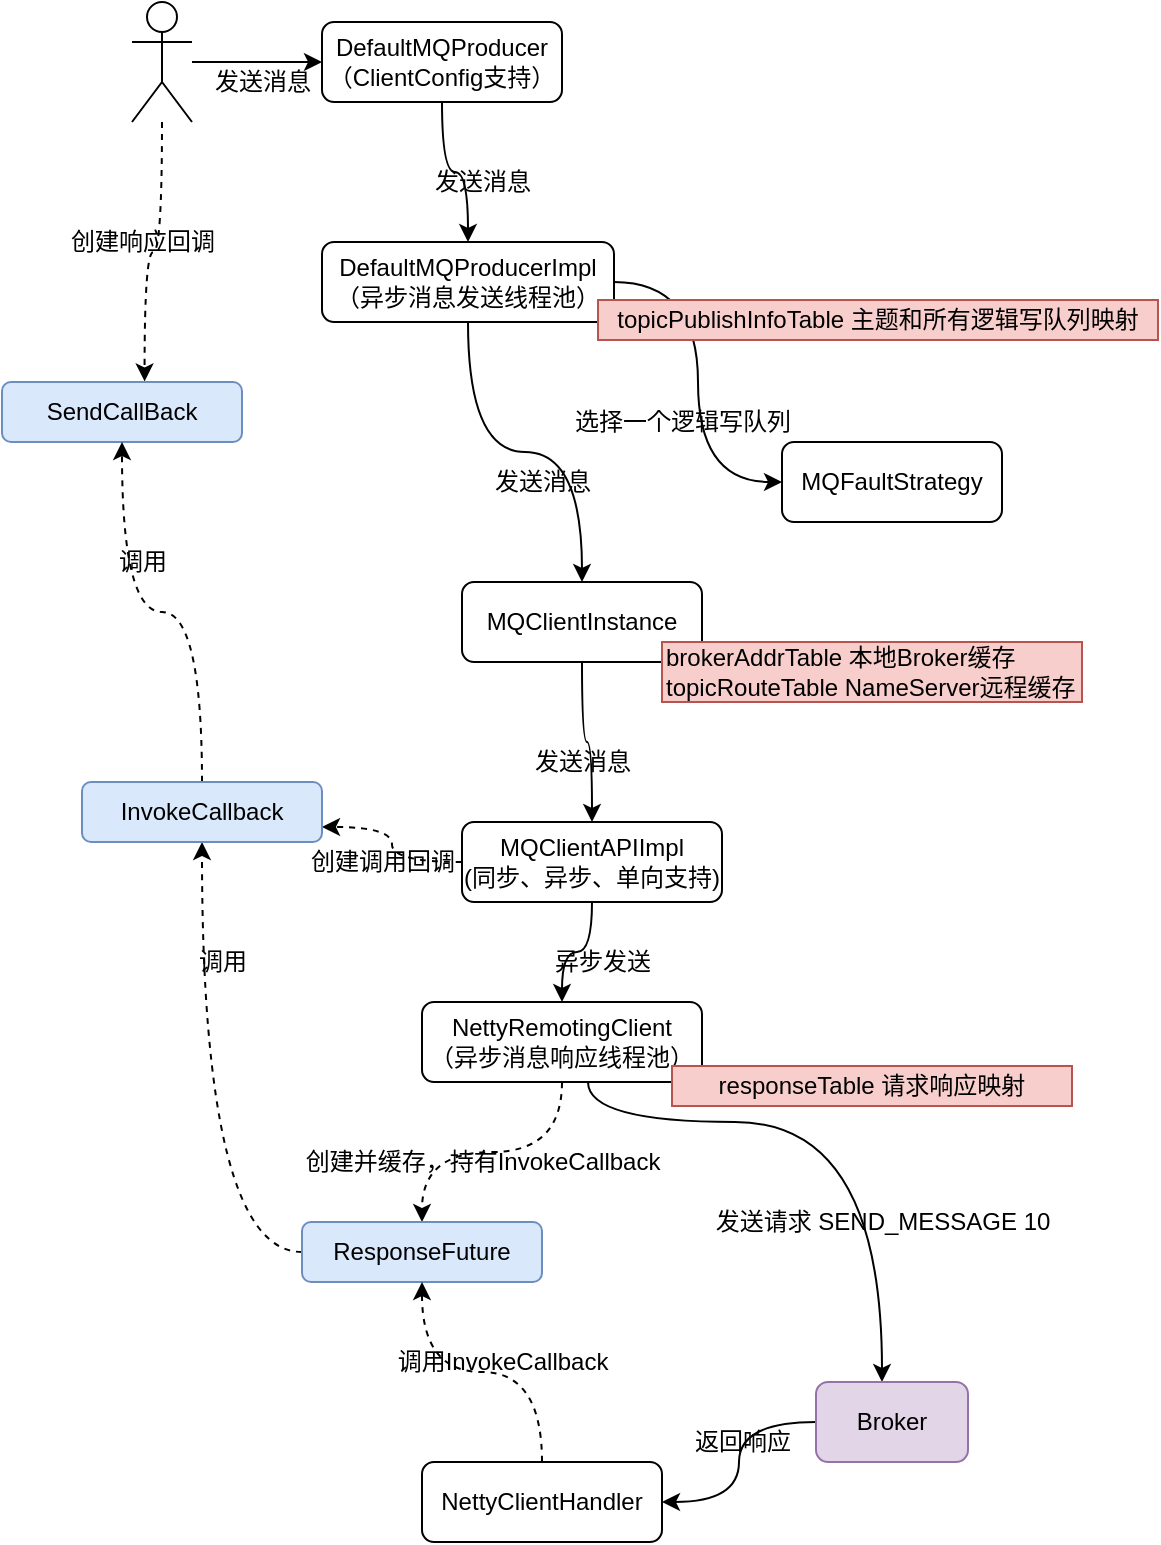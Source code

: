 <mxfile version="15.8.7" type="device"><diagram id="wBaZsNFNzQwRYSgQAT39" name="第 1 页"><mxGraphModel dx="1109" dy="869" grid="1" gridSize="10" guides="1" tooltips="1" connect="1" arrows="1" fold="1" page="1" pageScale="1" pageWidth="827" pageHeight="1169" math="0" shadow="0"><root><mxCell id="0"/><mxCell id="1" parent="0"/><mxCell id="d2ZQ39YLvJVgdSEO3vd9-25" style="edgeStyle=orthogonalEdgeStyle;curved=1;rounded=0;orthogonalLoop=1;jettySize=auto;html=1;entryX=0.5;entryY=0;entryDx=0;entryDy=0;" parent="1" source="d2ZQ39YLvJVgdSEO3vd9-1" target="d2ZQ39YLvJVgdSEO3vd9-2" edge="1"><mxGeometry relative="1" as="geometry"/></mxCell><mxCell id="d2ZQ39YLvJVgdSEO3vd9-1" value="DefaultMQProducer&lt;br&gt;（ClientConfig支持）" style="rounded=1;whiteSpace=wrap;html=1;" parent="1" vertex="1"><mxGeometry x="300" y="100" width="120" height="40" as="geometry"/></mxCell><mxCell id="d2ZQ39YLvJVgdSEO3vd9-33" style="edgeStyle=orthogonalEdgeStyle;curved=1;rounded=0;orthogonalLoop=1;jettySize=auto;html=1;entryX=0;entryY=0.5;entryDx=0;entryDy=0;" parent="1" source="d2ZQ39YLvJVgdSEO3vd9-2" target="d2ZQ39YLvJVgdSEO3vd9-32" edge="1"><mxGeometry relative="1" as="geometry"/></mxCell><mxCell id="d2ZQ39YLvJVgdSEO3vd9-35" style="edgeStyle=orthogonalEdgeStyle;curved=1;rounded=0;orthogonalLoop=1;jettySize=auto;html=1;" parent="1" source="d2ZQ39YLvJVgdSEO3vd9-2" target="d2ZQ39YLvJVgdSEO3vd9-6" edge="1"><mxGeometry relative="1" as="geometry"/></mxCell><mxCell id="d2ZQ39YLvJVgdSEO3vd9-2" value="DefaultMQProducerImpl&lt;br&gt;（异步消息发送线程池）" style="rounded=1;whiteSpace=wrap;html=1;" parent="1" vertex="1"><mxGeometry x="300" y="210" width="146" height="40" as="geometry"/></mxCell><mxCell id="d2ZQ39YLvJVgdSEO3vd9-38" style="edgeStyle=orthogonalEdgeStyle;curved=1;rounded=0;orthogonalLoop=1;jettySize=auto;html=1;" parent="1" source="d2ZQ39YLvJVgdSEO3vd9-6" target="d2ZQ39YLvJVgdSEO3vd9-37" edge="1"><mxGeometry relative="1" as="geometry"/></mxCell><mxCell id="d2ZQ39YLvJVgdSEO3vd9-6" value="MQClientInstance" style="rounded=1;whiteSpace=wrap;html=1;" parent="1" vertex="1"><mxGeometry x="370" y="380" width="120" height="40" as="geometry"/></mxCell><mxCell id="d2ZQ39YLvJVgdSEO3vd9-17" value="brokerAddrTable 本地Broker缓存&lt;br&gt;topicRouteTable NameServer远程缓存" style="whiteSpace=wrap;html=1;fillColor=#f8cecc;strokeColor=#b85450;align=left;" parent="1" vertex="1"><mxGeometry x="470" y="410" width="210" height="30" as="geometry"/></mxCell><mxCell id="d2ZQ39YLvJVgdSEO3vd9-18" value="topicPublishInfoTable 主题和所有逻辑写队列映射" style="whiteSpace=wrap;html=1;fillColor=#f8cecc;strokeColor=#b85450;" parent="1" vertex="1"><mxGeometry x="438" y="239" width="280" height="20" as="geometry"/></mxCell><mxCell id="d2ZQ39YLvJVgdSEO3vd9-23" style="edgeStyle=orthogonalEdgeStyle;curved=1;rounded=0;orthogonalLoop=1;jettySize=auto;html=1;entryX=0;entryY=0.5;entryDx=0;entryDy=0;" parent="1" source="d2ZQ39YLvJVgdSEO3vd9-22" target="d2ZQ39YLvJVgdSEO3vd9-1" edge="1"><mxGeometry relative="1" as="geometry"/></mxCell><mxCell id="TAd3ck1vvN95s0bSPTty-2" style="edgeStyle=orthogonalEdgeStyle;rounded=0;orthogonalLoop=1;jettySize=auto;html=1;entryX=0.594;entryY=-0.01;entryDx=0;entryDy=0;entryPerimeter=0;curved=1;dashed=1;" edge="1" parent="1" source="d2ZQ39YLvJVgdSEO3vd9-22" target="TAd3ck1vvN95s0bSPTty-1"><mxGeometry relative="1" as="geometry"/></mxCell><mxCell id="d2ZQ39YLvJVgdSEO3vd9-22" value="" style="shape=umlActor;verticalLabelPosition=bottom;verticalAlign=top;html=1;outlineConnect=0;strokeColor=#000000;fillColor=#FFFFFF;" parent="1" vertex="1"><mxGeometry x="205" y="90" width="30" height="60" as="geometry"/></mxCell><mxCell id="d2ZQ39YLvJVgdSEO3vd9-24" value="发送消息" style="text;html=1;align=center;verticalAlign=middle;resizable=0;points=[];autosize=1;strokeColor=none;fillColor=none;" parent="1" vertex="1"><mxGeometry x="240" y="120" width="60" height="20" as="geometry"/></mxCell><mxCell id="d2ZQ39YLvJVgdSEO3vd9-26" value="发送消息" style="text;html=1;align=center;verticalAlign=middle;resizable=0;points=[];autosize=1;strokeColor=none;fillColor=none;" parent="1" vertex="1"><mxGeometry x="350" y="170" width="60" height="20" as="geometry"/></mxCell><mxCell id="d2ZQ39YLvJVgdSEO3vd9-32" value="MQFaultStrategy" style="rounded=1;whiteSpace=wrap;html=1;strokeColor=default;fillColor=#FFFFFF;" parent="1" vertex="1"><mxGeometry x="530" y="310" width="110" height="40" as="geometry"/></mxCell><mxCell id="d2ZQ39YLvJVgdSEO3vd9-34" value="选择一个逻辑写队列" style="text;html=1;align=center;verticalAlign=middle;resizable=0;points=[];autosize=1;strokeColor=none;fillColor=none;" parent="1" vertex="1"><mxGeometry x="420" y="290" width="120" height="20" as="geometry"/></mxCell><mxCell id="d2ZQ39YLvJVgdSEO3vd9-36" value="发送消息" style="text;html=1;align=center;verticalAlign=middle;resizable=0;points=[];autosize=1;strokeColor=none;fillColor=none;" parent="1" vertex="1"><mxGeometry x="380" y="320" width="60" height="20" as="geometry"/></mxCell><mxCell id="eE8ls2eU5b8ISA8YReGq-2" style="edgeStyle=orthogonalEdgeStyle;rounded=0;orthogonalLoop=1;jettySize=auto;html=1;curved=1;" parent="1" source="d2ZQ39YLvJVgdSEO3vd9-37" target="eE8ls2eU5b8ISA8YReGq-1" edge="1"><mxGeometry relative="1" as="geometry"/></mxCell><mxCell id="TAd3ck1vvN95s0bSPTty-5" style="edgeStyle=orthogonalEdgeStyle;curved=1;rounded=0;orthogonalLoop=1;jettySize=auto;html=1;entryX=1;entryY=0.75;entryDx=0;entryDy=0;dashed=1;" edge="1" parent="1" source="d2ZQ39YLvJVgdSEO3vd9-37" target="TAd3ck1vvN95s0bSPTty-4"><mxGeometry relative="1" as="geometry"/></mxCell><mxCell id="d2ZQ39YLvJVgdSEO3vd9-37" value="MQClientAPIImpl&lt;br&gt;(同步、异步、单向支持)" style="rounded=1;whiteSpace=wrap;html=1;strokeColor=default;fillColor=#FFFFFF;" parent="1" vertex="1"><mxGeometry x="370" y="500" width="130" height="40" as="geometry"/></mxCell><mxCell id="d2ZQ39YLvJVgdSEO3vd9-39" value="发送消息" style="text;html=1;align=center;verticalAlign=middle;resizable=0;points=[];autosize=1;strokeColor=none;fillColor=none;" parent="1" vertex="1"><mxGeometry x="400" y="460" width="60" height="20" as="geometry"/></mxCell><mxCell id="eE8ls2eU5b8ISA8YReGq-6" style="edgeStyle=orthogonalEdgeStyle;curved=1;rounded=0;orthogonalLoop=1;jettySize=auto;html=1;dashed=1;" parent="1" source="eE8ls2eU5b8ISA8YReGq-1" target="eE8ls2eU5b8ISA8YReGq-5" edge="1"><mxGeometry relative="1" as="geometry"/></mxCell><mxCell id="eE8ls2eU5b8ISA8YReGq-9" style="edgeStyle=orthogonalEdgeStyle;curved=1;rounded=0;orthogonalLoop=1;jettySize=auto;html=1;" parent="1" source="eE8ls2eU5b8ISA8YReGq-1" target="eE8ls2eU5b8ISA8YReGq-8" edge="1"><mxGeometry relative="1" as="geometry"><Array as="points"><mxPoint x="433" y="650"/><mxPoint x="580" y="650"/></Array></mxGeometry></mxCell><mxCell id="eE8ls2eU5b8ISA8YReGq-1" value="NettyRemotingClient&lt;br&gt;（异步消息响应线程池）" style="rounded=1;whiteSpace=wrap;html=1;" parent="1" vertex="1"><mxGeometry x="350" y="590" width="140" height="40" as="geometry"/></mxCell><mxCell id="eE8ls2eU5b8ISA8YReGq-3" value="异步发送" style="text;html=1;align=center;verticalAlign=middle;resizable=0;points=[];autosize=1;strokeColor=none;fillColor=none;" parent="1" vertex="1"><mxGeometry x="410" y="560" width="60" height="20" as="geometry"/></mxCell><mxCell id="eE8ls2eU5b8ISA8YReGq-4" value="responseTable 请求响应映射" style="whiteSpace=wrap;html=1;fillColor=#f8cecc;strokeColor=#b85450;" parent="1" vertex="1"><mxGeometry x="475" y="622" width="200" height="20" as="geometry"/></mxCell><mxCell id="TAd3ck1vvN95s0bSPTty-7" style="edgeStyle=orthogonalEdgeStyle;curved=1;rounded=0;orthogonalLoop=1;jettySize=auto;html=1;dashed=1;entryX=0.5;entryY=1;entryDx=0;entryDy=0;" edge="1" parent="1" source="eE8ls2eU5b8ISA8YReGq-5" target="TAd3ck1vvN95s0bSPTty-4"><mxGeometry relative="1" as="geometry"><mxPoint x="250" y="520" as="targetPoint"/><Array as="points"><mxPoint x="240" y="715"/></Array></mxGeometry></mxCell><mxCell id="eE8ls2eU5b8ISA8YReGq-5" value="ResponseFuture" style="rounded=1;whiteSpace=wrap;html=1;fillColor=#dae8fc;strokeColor=#6c8ebf;" parent="1" vertex="1"><mxGeometry x="290" y="700" width="120" height="30" as="geometry"/></mxCell><mxCell id="eE8ls2eU5b8ISA8YReGq-7" value="创建并缓存，持有&lt;span&gt;InvokeCallback&lt;/span&gt;" style="text;html=1;align=center;verticalAlign=middle;resizable=0;points=[];autosize=1;strokeColor=none;fillColor=none;" parent="1" vertex="1"><mxGeometry x="285" y="660" width="190" height="20" as="geometry"/></mxCell><mxCell id="eE8ls2eU5b8ISA8YReGq-12" style="edgeStyle=orthogonalEdgeStyle;curved=1;rounded=0;orthogonalLoop=1;jettySize=auto;html=1;entryX=1;entryY=0.5;entryDx=0;entryDy=0;" parent="1" source="eE8ls2eU5b8ISA8YReGq-8" target="eE8ls2eU5b8ISA8YReGq-11" edge="1"><mxGeometry relative="1" as="geometry"/></mxCell><mxCell id="eE8ls2eU5b8ISA8YReGq-8" value="Broker" style="rounded=1;whiteSpace=wrap;html=1;fillColor=#e1d5e7;strokeColor=#9673a6;" parent="1" vertex="1"><mxGeometry x="547" y="780" width="76" height="40" as="geometry"/></mxCell><mxCell id="eE8ls2eU5b8ISA8YReGq-10" value="发送请求 SEND_MESSAGE 10" style="text;html=1;align=center;verticalAlign=middle;resizable=0;points=[];autosize=1;strokeColor=none;fillColor=none;" parent="1" vertex="1"><mxGeometry x="490" y="690" width="180" height="20" as="geometry"/></mxCell><mxCell id="eE8ls2eU5b8ISA8YReGq-14" style="edgeStyle=orthogonalEdgeStyle;curved=1;rounded=0;orthogonalLoop=1;jettySize=auto;html=1;dashed=1;" parent="1" source="eE8ls2eU5b8ISA8YReGq-11" target="eE8ls2eU5b8ISA8YReGq-5" edge="1"><mxGeometry relative="1" as="geometry"/></mxCell><mxCell id="eE8ls2eU5b8ISA8YReGq-11" value="NettyClientHandler" style="rounded=1;whiteSpace=wrap;html=1;" parent="1" vertex="1"><mxGeometry x="350" y="820" width="120" height="40" as="geometry"/></mxCell><mxCell id="eE8ls2eU5b8ISA8YReGq-13" value="返回响应" style="text;html=1;align=center;verticalAlign=middle;resizable=0;points=[];autosize=1;strokeColor=none;fillColor=none;" parent="1" vertex="1"><mxGeometry x="480" y="800" width="60" height="20" as="geometry"/></mxCell><mxCell id="eE8ls2eU5b8ISA8YReGq-15" value="调用&lt;span&gt;InvokeCallback&lt;/span&gt;" style="text;html=1;align=center;verticalAlign=middle;resizable=0;points=[];autosize=1;strokeColor=none;fillColor=none;" parent="1" vertex="1"><mxGeometry x="330" y="760" width="120" height="20" as="geometry"/></mxCell><mxCell id="TAd3ck1vvN95s0bSPTty-1" value="SendCallBack" style="rounded=1;whiteSpace=wrap;html=1;fillColor=#dae8fc;strokeColor=#6c8ebf;" vertex="1" parent="1"><mxGeometry x="140" y="280" width="120" height="30" as="geometry"/></mxCell><mxCell id="TAd3ck1vvN95s0bSPTty-3" value="创建响应回调" style="text;html=1;align=center;verticalAlign=middle;resizable=0;points=[];autosize=1;strokeColor=none;fillColor=none;" vertex="1" parent="1"><mxGeometry x="165" y="200" width="90" height="20" as="geometry"/></mxCell><mxCell id="TAd3ck1vvN95s0bSPTty-9" style="edgeStyle=orthogonalEdgeStyle;curved=1;rounded=0;orthogonalLoop=1;jettySize=auto;html=1;entryX=0.5;entryY=1;entryDx=0;entryDy=0;dashed=1;" edge="1" parent="1" source="TAd3ck1vvN95s0bSPTty-4" target="TAd3ck1vvN95s0bSPTty-1"><mxGeometry relative="1" as="geometry"/></mxCell><mxCell id="TAd3ck1vvN95s0bSPTty-4" value="InvokeCallback" style="rounded=1;whiteSpace=wrap;html=1;fillColor=#dae8fc;strokeColor=#6c8ebf;" vertex="1" parent="1"><mxGeometry x="180" y="480" width="120" height="30" as="geometry"/></mxCell><mxCell id="TAd3ck1vvN95s0bSPTty-6" value="创建调用回调" style="text;html=1;align=center;verticalAlign=middle;resizable=0;points=[];autosize=1;strokeColor=none;fillColor=none;" vertex="1" parent="1"><mxGeometry x="285" y="510" width="90" height="20" as="geometry"/></mxCell><mxCell id="TAd3ck1vvN95s0bSPTty-8" value="调用" style="text;html=1;align=center;verticalAlign=middle;resizable=0;points=[];autosize=1;strokeColor=none;fillColor=none;" vertex="1" parent="1"><mxGeometry x="230" y="560" width="40" height="20" as="geometry"/></mxCell><mxCell id="TAd3ck1vvN95s0bSPTty-10" value="调用" style="text;html=1;align=center;verticalAlign=middle;resizable=0;points=[];autosize=1;strokeColor=none;fillColor=none;" vertex="1" parent="1"><mxGeometry x="190" y="360" width="40" height="20" as="geometry"/></mxCell></root></mxGraphModel></diagram></mxfile>